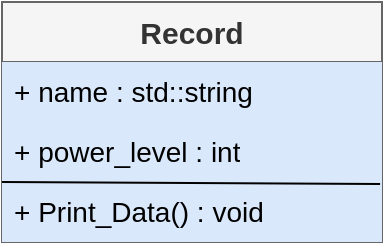 <mxfile version="24.4.3" type="device">
  <diagram name="Page-1" id="NZZNYplkpagSugCyiZgp">
    <mxGraphModel dx="784" dy="487" grid="1" gridSize="10" guides="1" tooltips="1" connect="1" arrows="1" fold="1" page="1" pageScale="1" pageWidth="850" pageHeight="1100" math="0" shadow="0">
      <root>
        <mxCell id="0" />
        <mxCell id="1" parent="0" />
        <mxCell id="SPeGweqxYJMhsSStl5JR-1" value="&lt;font style=&quot;font-size: 15px;&quot;&gt;&lt;b&gt;Record&lt;/b&gt;&lt;/font&gt;" style="swimlane;fontStyle=0;childLayout=stackLayout;horizontal=1;startSize=30;horizontalStack=0;resizeParent=1;resizeParentMax=0;resizeLast=0;collapsible=1;marginBottom=0;whiteSpace=wrap;html=1;fillColor=#f5f5f5;fontColor=#333333;strokeColor=#666666;" vertex="1" parent="1">
          <mxGeometry x="330" y="150" width="190" height="120" as="geometry" />
        </mxCell>
        <mxCell id="SPeGweqxYJMhsSStl5JR-2" value="&lt;font style=&quot;font-size: 14px;&quot;&gt;+ name : std::string&lt;/font&gt;" style="text;strokeColor=none;fillColor=#dae8fc;align=left;verticalAlign=middle;spacingLeft=4;spacingRight=4;overflow=hidden;points=[[0,0.5],[1,0.5]];portConstraint=eastwest;rotatable=0;whiteSpace=wrap;html=1;" vertex="1" parent="SPeGweqxYJMhsSStl5JR-1">
          <mxGeometry y="30" width="190" height="30" as="geometry" />
        </mxCell>
        <mxCell id="SPeGweqxYJMhsSStl5JR-3" value="&lt;font style=&quot;font-size: 14px;&quot;&gt;+ power_level : int&lt;/font&gt;" style="text;strokeColor=none;fillColor=#dae8fc;align=left;verticalAlign=middle;spacingLeft=4;spacingRight=4;overflow=hidden;points=[[0,0.5],[1,0.5]];portConstraint=eastwest;rotatable=0;whiteSpace=wrap;html=1;" vertex="1" parent="SPeGweqxYJMhsSStl5JR-1">
          <mxGeometry y="60" width="190" height="30" as="geometry" />
        </mxCell>
        <mxCell id="SPeGweqxYJMhsSStl5JR-4" value="&lt;font style=&quot;font-size: 14px;&quot;&gt;+ Print_Data() : void&lt;/font&gt;" style="text;strokeColor=none;fillColor=#dae8fc;align=left;verticalAlign=middle;spacingLeft=4;spacingRight=4;overflow=hidden;points=[[0,0.5],[1,0.5]];portConstraint=eastwest;rotatable=0;whiteSpace=wrap;html=1;" vertex="1" parent="SPeGweqxYJMhsSStl5JR-1">
          <mxGeometry y="90" width="190" height="30" as="geometry" />
        </mxCell>
        <mxCell id="SPeGweqxYJMhsSStl5JR-5" value="" style="endArrow=none;html=1;rounded=0;entryX=0.995;entryY=1.033;entryDx=0;entryDy=0;entryPerimeter=0;" edge="1" parent="SPeGweqxYJMhsSStl5JR-1" target="SPeGweqxYJMhsSStl5JR-3">
          <mxGeometry width="50" height="50" relative="1" as="geometry">
            <mxPoint y="90" as="sourcePoint" />
            <mxPoint x="130" y="170" as="targetPoint" />
          </mxGeometry>
        </mxCell>
      </root>
    </mxGraphModel>
  </diagram>
</mxfile>
